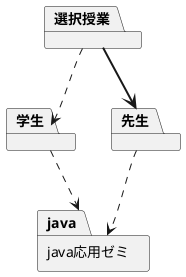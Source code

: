 @startuml ユースケース図
    package 選択授業
    package 学生
    package 先生
    package java応用ゼミ as java
    
    選択授業 -[dashed]-> 学生
    選択授業 -[bold]-> 先生
    学生 -[dashed]-> java
    先生 -[dashed]-> java
@enduml